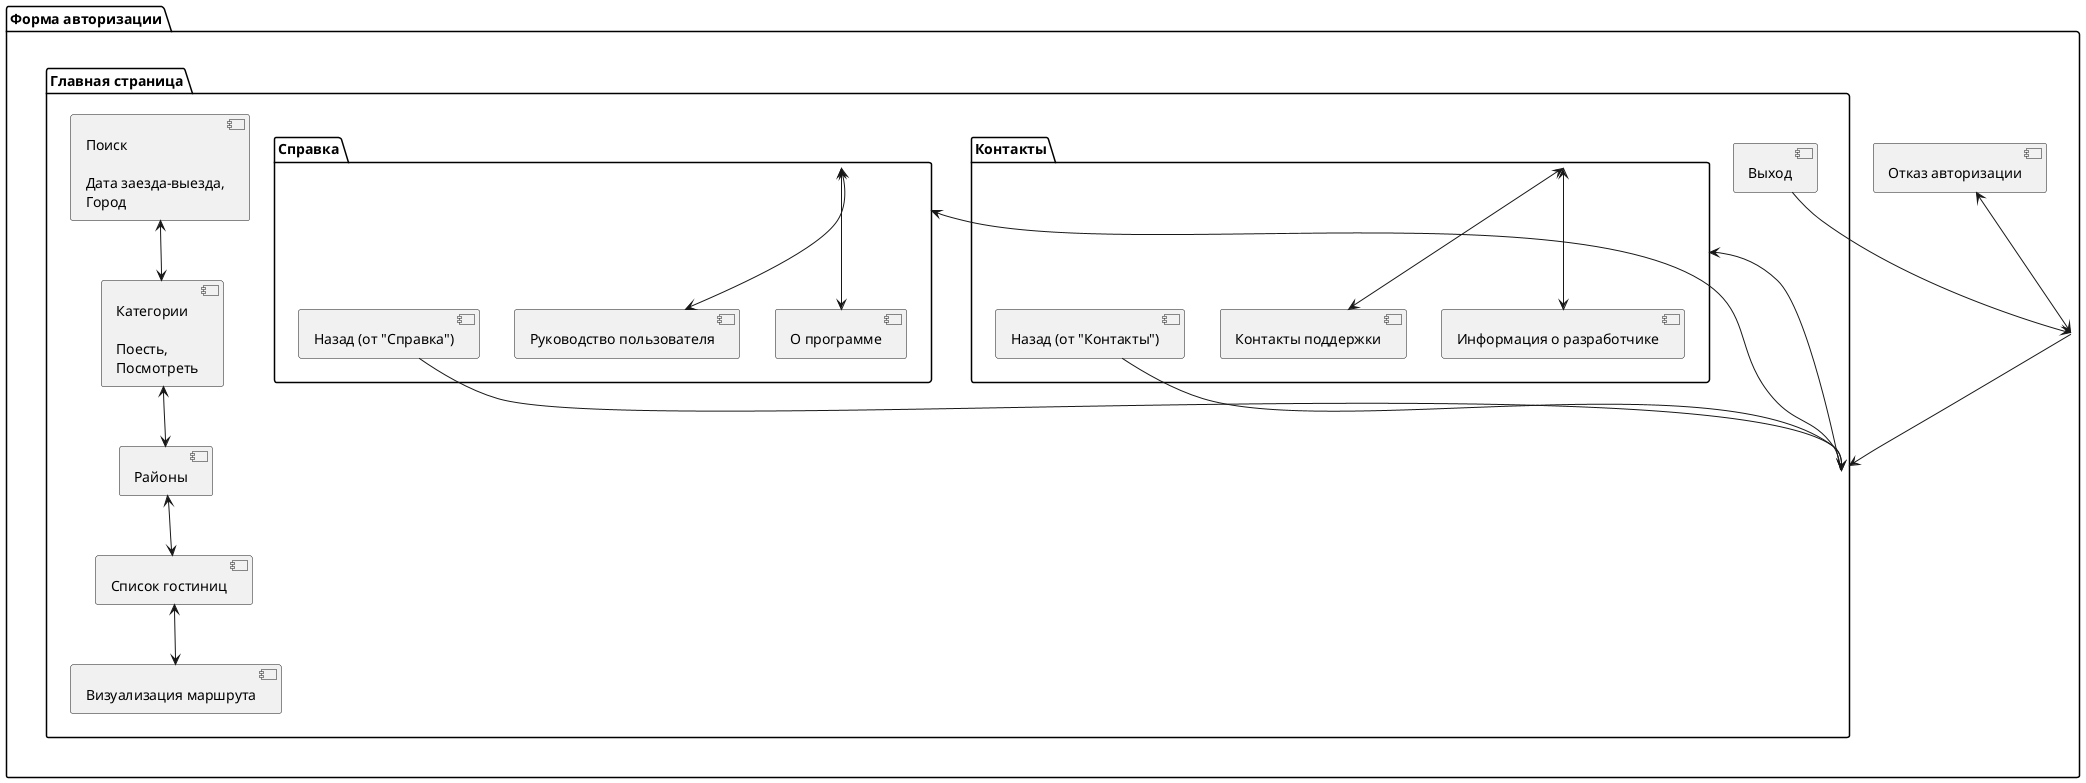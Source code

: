 @startuml пользовательский_интерфейс

package "Форма авторизации" {
  [Форма авторизации] <--> [Отказ авторизации]
  [Форма авторизации] --> [Главная страница]

' Форма авторизации - форма
' Отказ авторизации - форма + кнопка закрытия (в ней)
}

package "Главная страница" {
  [Главная страница] --> [Справка]
  [Главная страница] --> [Контакты]
  [Поиск\n\nДата заезда-выезда,\nГород] <--> [Категории\n\nПоесть,\nПосмотреть]
  [Категории\n\nПоесть,\nПосмотреть] <--> [Районы]
  [Районы] <--> [Список гостиниц]
  [Список гостиниц] <--> [Визуализация маршрута]
  [Выход] --> [Форма авторизации]

' Главная страница, Поиск - форма
' Справка, Контакты, Выход - кнопка
}

package "Контакты" {
  [Контакты] <--> [Информация о разработчике]
  [Контакты] <--> [Контакты поддержки]
  [Назад (от "Контакты")] --> [Главная страница]

' Контакты - форма
' Информация о разработчике, Контакты поддержки - форма + кнопка закрытия (в ней)
' Назад - кнопка
}

package "Справка" {
  [Справка] <--> [О программе]
  [Справка] <--> [Руководство пользователя]
  [Назад (от "Справка")] --> [Главная страница]

' Справка - форма
' О программе, Руководство пользователя - форма + кнопка закрытия (в ней)
' Назад - кнопка
}

@enduml
